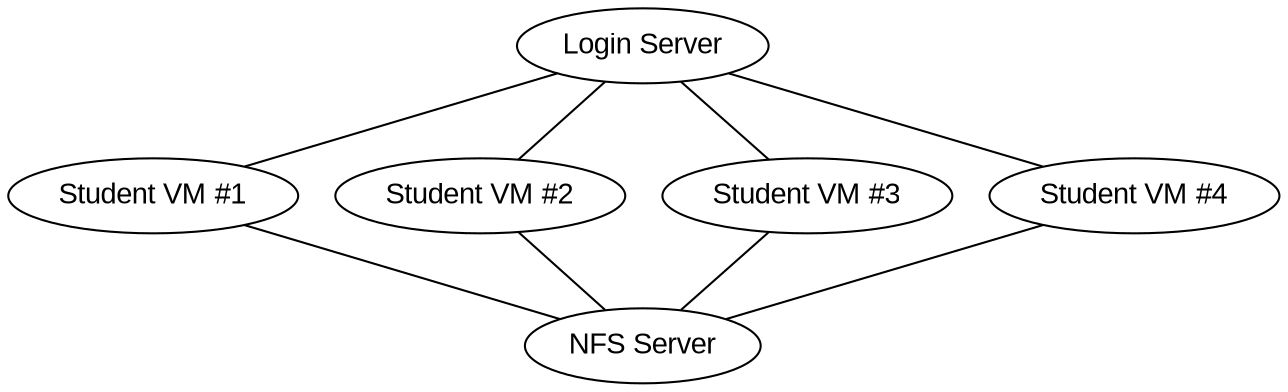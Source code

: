 graph ukca {
    graph [fontname = "arial", dpi = 300];
    node [fontname = "arial"];
    edge [fontname = "arial"];
    "Login Server" -- "Student VM #1" -- "NFS Server";
    "Login Server" -- "Student VM #2" -- "NFS Server";
    "Login Server" -- "Student VM #3" -- "NFS Server";
    "Login Server" -- "Student VM #4" -- "NFS Server";
}

